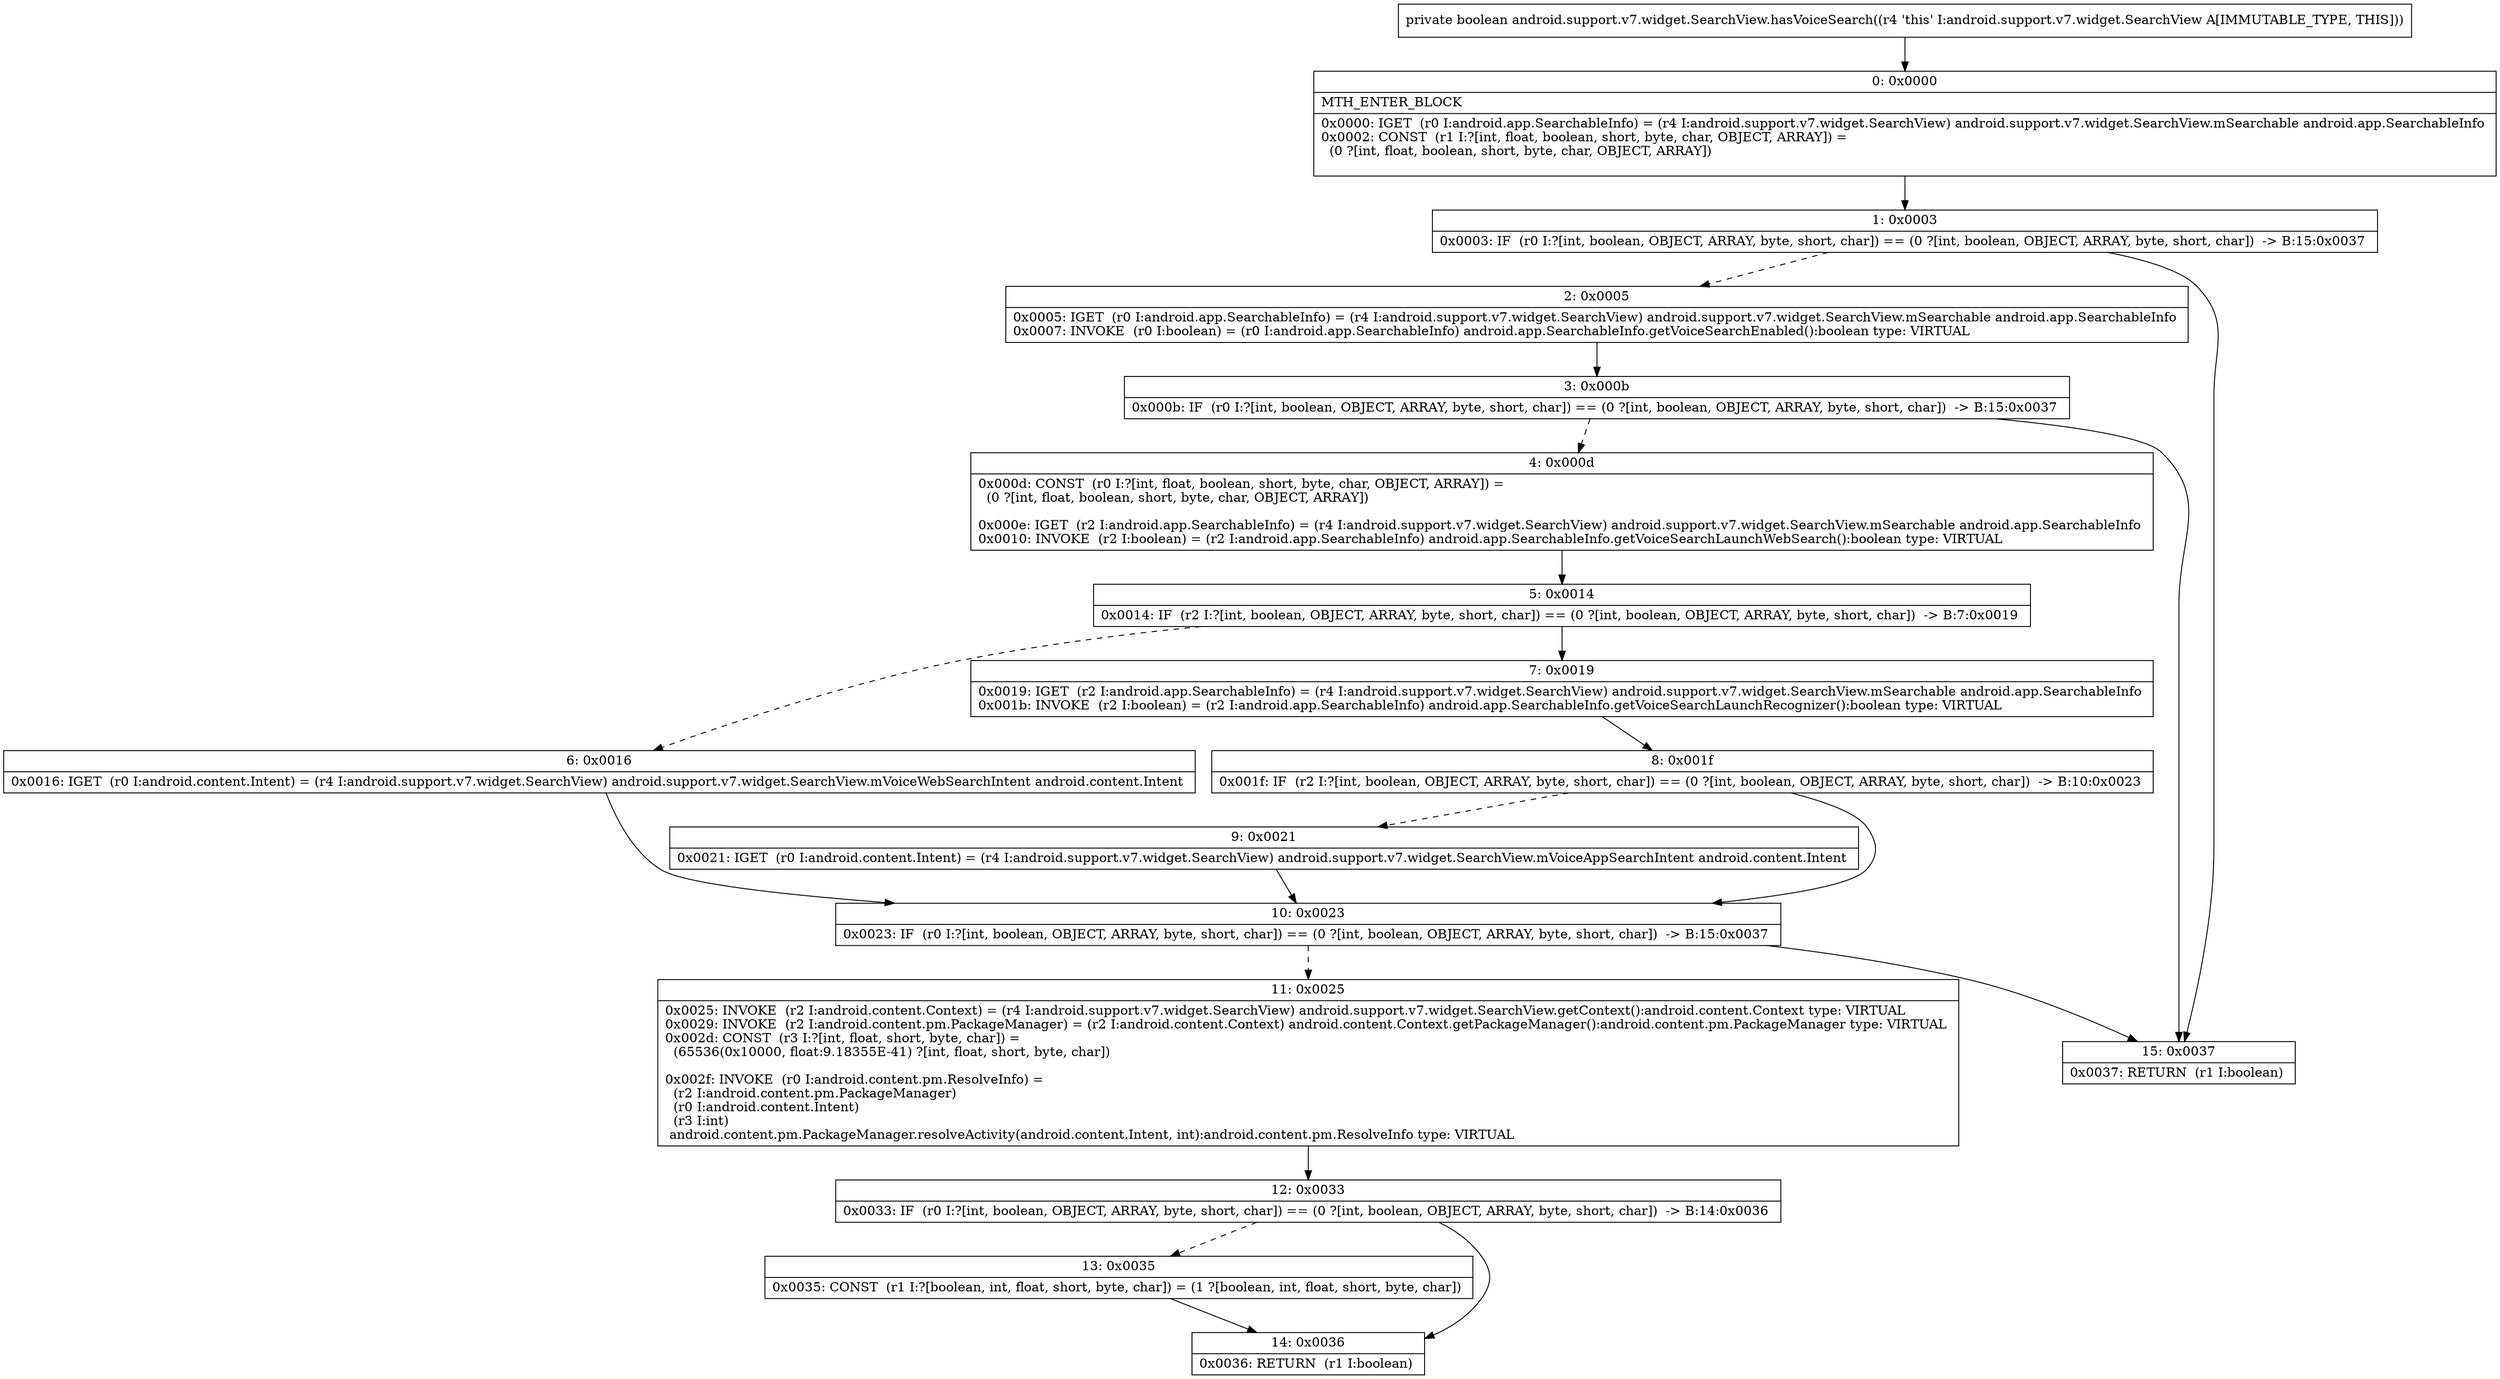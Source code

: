 digraph "CFG forandroid.support.v7.widget.SearchView.hasVoiceSearch()Z" {
Node_0 [shape=record,label="{0\:\ 0x0000|MTH_ENTER_BLOCK\l|0x0000: IGET  (r0 I:android.app.SearchableInfo) = (r4 I:android.support.v7.widget.SearchView) android.support.v7.widget.SearchView.mSearchable android.app.SearchableInfo \l0x0002: CONST  (r1 I:?[int, float, boolean, short, byte, char, OBJECT, ARRAY]) = \l  (0 ?[int, float, boolean, short, byte, char, OBJECT, ARRAY])\l \l}"];
Node_1 [shape=record,label="{1\:\ 0x0003|0x0003: IF  (r0 I:?[int, boolean, OBJECT, ARRAY, byte, short, char]) == (0 ?[int, boolean, OBJECT, ARRAY, byte, short, char])  \-\> B:15:0x0037 \l}"];
Node_2 [shape=record,label="{2\:\ 0x0005|0x0005: IGET  (r0 I:android.app.SearchableInfo) = (r4 I:android.support.v7.widget.SearchView) android.support.v7.widget.SearchView.mSearchable android.app.SearchableInfo \l0x0007: INVOKE  (r0 I:boolean) = (r0 I:android.app.SearchableInfo) android.app.SearchableInfo.getVoiceSearchEnabled():boolean type: VIRTUAL \l}"];
Node_3 [shape=record,label="{3\:\ 0x000b|0x000b: IF  (r0 I:?[int, boolean, OBJECT, ARRAY, byte, short, char]) == (0 ?[int, boolean, OBJECT, ARRAY, byte, short, char])  \-\> B:15:0x0037 \l}"];
Node_4 [shape=record,label="{4\:\ 0x000d|0x000d: CONST  (r0 I:?[int, float, boolean, short, byte, char, OBJECT, ARRAY]) = \l  (0 ?[int, float, boolean, short, byte, char, OBJECT, ARRAY])\l \l0x000e: IGET  (r2 I:android.app.SearchableInfo) = (r4 I:android.support.v7.widget.SearchView) android.support.v7.widget.SearchView.mSearchable android.app.SearchableInfo \l0x0010: INVOKE  (r2 I:boolean) = (r2 I:android.app.SearchableInfo) android.app.SearchableInfo.getVoiceSearchLaunchWebSearch():boolean type: VIRTUAL \l}"];
Node_5 [shape=record,label="{5\:\ 0x0014|0x0014: IF  (r2 I:?[int, boolean, OBJECT, ARRAY, byte, short, char]) == (0 ?[int, boolean, OBJECT, ARRAY, byte, short, char])  \-\> B:7:0x0019 \l}"];
Node_6 [shape=record,label="{6\:\ 0x0016|0x0016: IGET  (r0 I:android.content.Intent) = (r4 I:android.support.v7.widget.SearchView) android.support.v7.widget.SearchView.mVoiceWebSearchIntent android.content.Intent \l}"];
Node_7 [shape=record,label="{7\:\ 0x0019|0x0019: IGET  (r2 I:android.app.SearchableInfo) = (r4 I:android.support.v7.widget.SearchView) android.support.v7.widget.SearchView.mSearchable android.app.SearchableInfo \l0x001b: INVOKE  (r2 I:boolean) = (r2 I:android.app.SearchableInfo) android.app.SearchableInfo.getVoiceSearchLaunchRecognizer():boolean type: VIRTUAL \l}"];
Node_8 [shape=record,label="{8\:\ 0x001f|0x001f: IF  (r2 I:?[int, boolean, OBJECT, ARRAY, byte, short, char]) == (0 ?[int, boolean, OBJECT, ARRAY, byte, short, char])  \-\> B:10:0x0023 \l}"];
Node_9 [shape=record,label="{9\:\ 0x0021|0x0021: IGET  (r0 I:android.content.Intent) = (r4 I:android.support.v7.widget.SearchView) android.support.v7.widget.SearchView.mVoiceAppSearchIntent android.content.Intent \l}"];
Node_10 [shape=record,label="{10\:\ 0x0023|0x0023: IF  (r0 I:?[int, boolean, OBJECT, ARRAY, byte, short, char]) == (0 ?[int, boolean, OBJECT, ARRAY, byte, short, char])  \-\> B:15:0x0037 \l}"];
Node_11 [shape=record,label="{11\:\ 0x0025|0x0025: INVOKE  (r2 I:android.content.Context) = (r4 I:android.support.v7.widget.SearchView) android.support.v7.widget.SearchView.getContext():android.content.Context type: VIRTUAL \l0x0029: INVOKE  (r2 I:android.content.pm.PackageManager) = (r2 I:android.content.Context) android.content.Context.getPackageManager():android.content.pm.PackageManager type: VIRTUAL \l0x002d: CONST  (r3 I:?[int, float, short, byte, char]) = \l  (65536(0x10000, float:9.18355E\-41) ?[int, float, short, byte, char])\l \l0x002f: INVOKE  (r0 I:android.content.pm.ResolveInfo) = \l  (r2 I:android.content.pm.PackageManager)\l  (r0 I:android.content.Intent)\l  (r3 I:int)\l android.content.pm.PackageManager.resolveActivity(android.content.Intent, int):android.content.pm.ResolveInfo type: VIRTUAL \l}"];
Node_12 [shape=record,label="{12\:\ 0x0033|0x0033: IF  (r0 I:?[int, boolean, OBJECT, ARRAY, byte, short, char]) == (0 ?[int, boolean, OBJECT, ARRAY, byte, short, char])  \-\> B:14:0x0036 \l}"];
Node_13 [shape=record,label="{13\:\ 0x0035|0x0035: CONST  (r1 I:?[boolean, int, float, short, byte, char]) = (1 ?[boolean, int, float, short, byte, char]) \l}"];
Node_14 [shape=record,label="{14\:\ 0x0036|0x0036: RETURN  (r1 I:boolean) \l}"];
Node_15 [shape=record,label="{15\:\ 0x0037|0x0037: RETURN  (r1 I:boolean) \l}"];
MethodNode[shape=record,label="{private boolean android.support.v7.widget.SearchView.hasVoiceSearch((r4 'this' I:android.support.v7.widget.SearchView A[IMMUTABLE_TYPE, THIS])) }"];
MethodNode -> Node_0;
Node_0 -> Node_1;
Node_1 -> Node_2[style=dashed];
Node_1 -> Node_15;
Node_2 -> Node_3;
Node_3 -> Node_4[style=dashed];
Node_3 -> Node_15;
Node_4 -> Node_5;
Node_5 -> Node_6[style=dashed];
Node_5 -> Node_7;
Node_6 -> Node_10;
Node_7 -> Node_8;
Node_8 -> Node_9[style=dashed];
Node_8 -> Node_10;
Node_9 -> Node_10;
Node_10 -> Node_11[style=dashed];
Node_10 -> Node_15;
Node_11 -> Node_12;
Node_12 -> Node_13[style=dashed];
Node_12 -> Node_14;
Node_13 -> Node_14;
}

